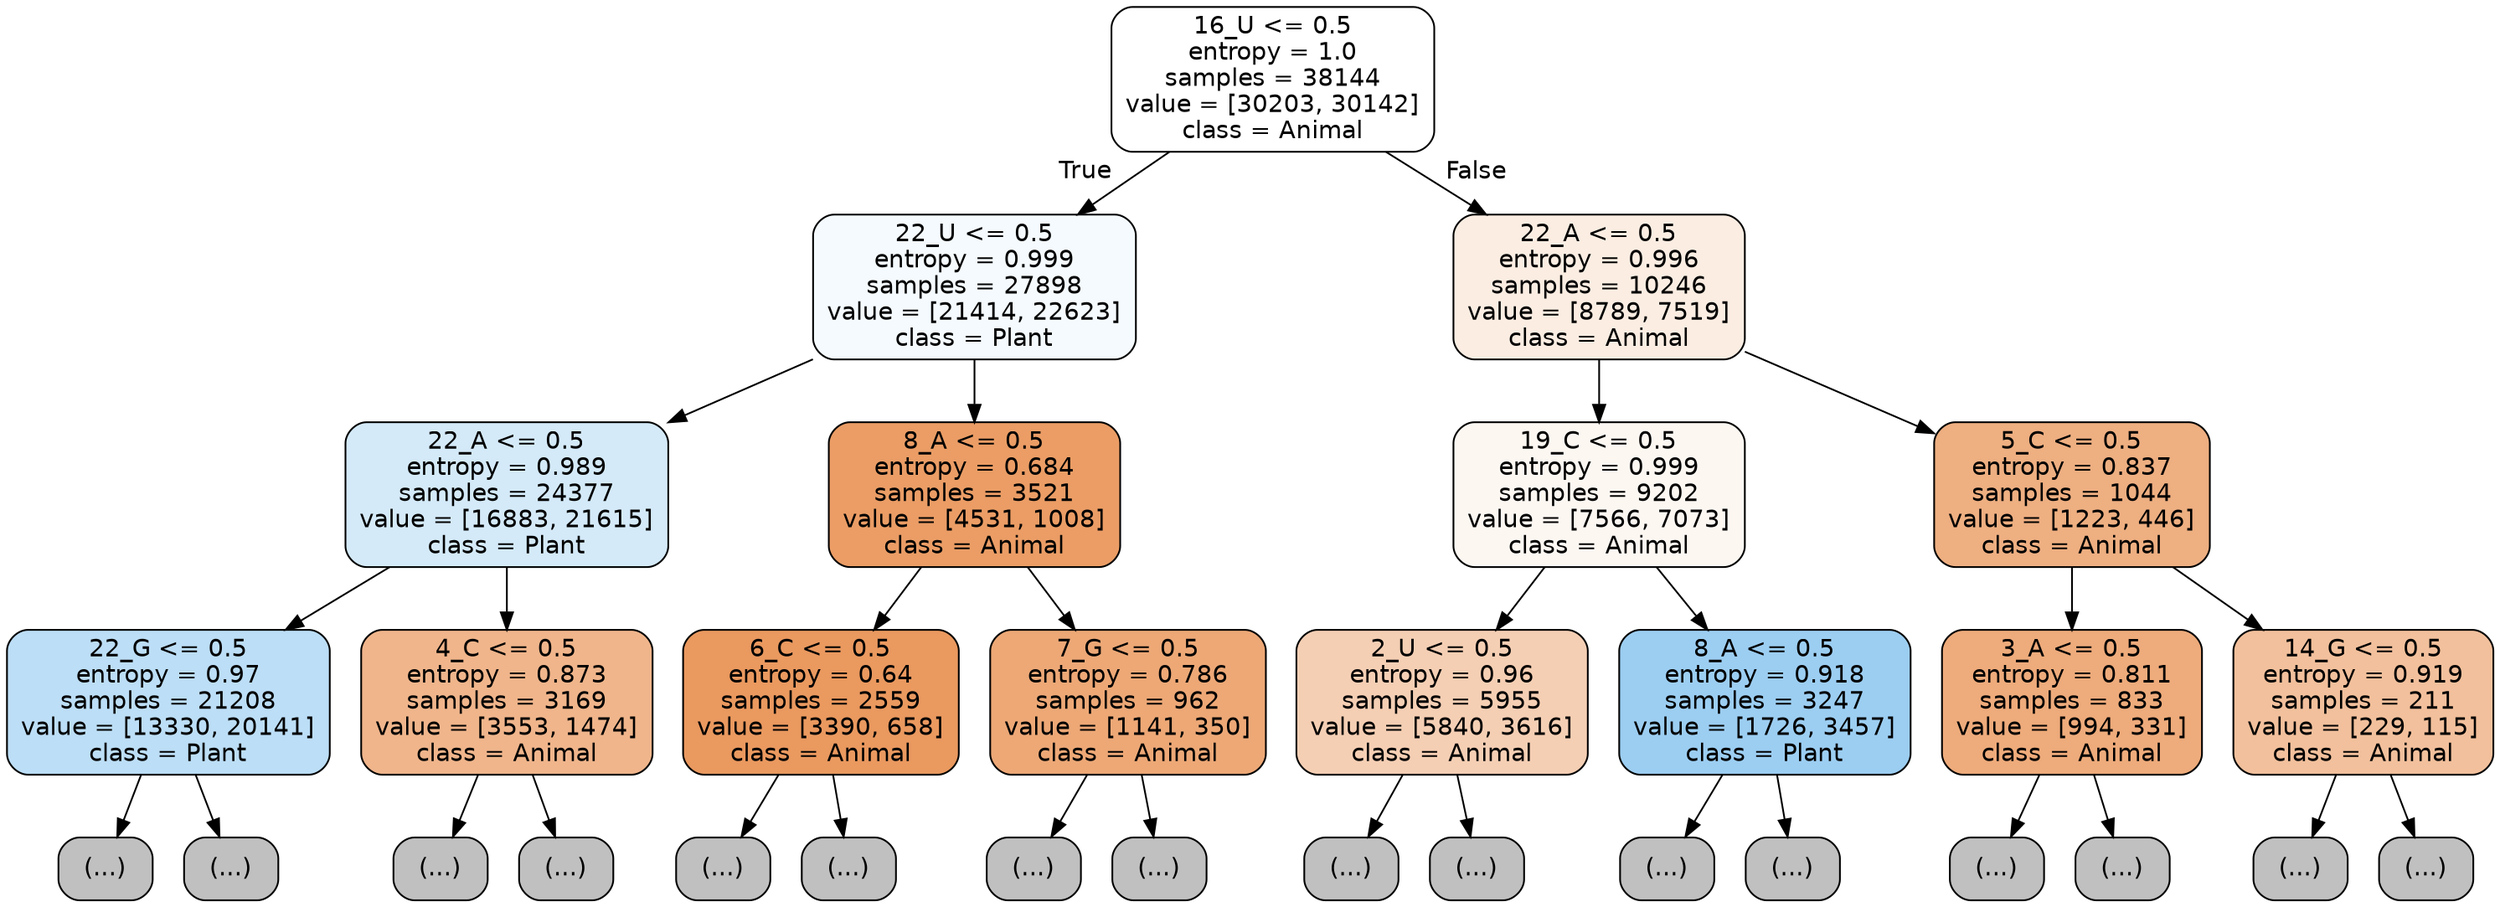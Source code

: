 digraph Tree {
node [shape=box, style="filled, rounded", color="black", fontname="helvetica"] ;
edge [fontname="helvetica"] ;
0 [label="16_U <= 0.5\nentropy = 1.0\nsamples = 38144\nvalue = [30203, 30142]\nclass = Animal", fillcolor="#ffffff"] ;
1 [label="22_U <= 0.5\nentropy = 0.999\nsamples = 27898\nvalue = [21414, 22623]\nclass = Plant", fillcolor="#f4fafe"] ;
0 -> 1 [labeldistance=2.5, labelangle=45, headlabel="True"] ;
2 [label="22_A <= 0.5\nentropy = 0.989\nsamples = 24377\nvalue = [16883, 21615]\nclass = Plant", fillcolor="#d4eaf9"] ;
1 -> 2 ;
3 [label="22_G <= 0.5\nentropy = 0.97\nsamples = 21208\nvalue = [13330, 20141]\nclass = Plant", fillcolor="#bcdef6"] ;
2 -> 3 ;
4 [label="(...)", fillcolor="#C0C0C0"] ;
3 -> 4 ;
7655 [label="(...)", fillcolor="#C0C0C0"] ;
3 -> 7655 ;
9024 [label="4_C <= 0.5\nentropy = 0.873\nsamples = 3169\nvalue = [3553, 1474]\nclass = Animal", fillcolor="#f0b58b"] ;
2 -> 9024 ;
9025 [label="(...)", fillcolor="#C0C0C0"] ;
9024 -> 9025 ;
10106 [label="(...)", fillcolor="#C0C0C0"] ;
9024 -> 10106 ;
10417 [label="8_A <= 0.5\nentropy = 0.684\nsamples = 3521\nvalue = [4531, 1008]\nclass = Animal", fillcolor="#eb9d65"] ;
1 -> 10417 ;
10418 [label="6_C <= 0.5\nentropy = 0.64\nsamples = 2559\nvalue = [3390, 658]\nclass = Animal", fillcolor="#ea995f"] ;
10417 -> 10418 ;
10419 [label="(...)", fillcolor="#C0C0C0"] ;
10418 -> 10419 ;
11204 [label="(...)", fillcolor="#C0C0C0"] ;
10418 -> 11204 ;
11389 [label="7_G <= 0.5\nentropy = 0.786\nsamples = 962\nvalue = [1141, 350]\nclass = Animal", fillcolor="#eda876"] ;
10417 -> 11389 ;
11390 [label="(...)", fillcolor="#C0C0C0"] ;
11389 -> 11390 ;
11649 [label="(...)", fillcolor="#C0C0C0"] ;
11389 -> 11649 ;
11778 [label="22_A <= 0.5\nentropy = 0.996\nsamples = 10246\nvalue = [8789, 7519]\nclass = Animal", fillcolor="#fbede2"] ;
0 -> 11778 [labeldistance=2.5, labelangle=-45, headlabel="False"] ;
11779 [label="19_C <= 0.5\nentropy = 0.999\nsamples = 9202\nvalue = [7566, 7073]\nclass = Animal", fillcolor="#fdf7f2"] ;
11778 -> 11779 ;
11780 [label="2_U <= 0.5\nentropy = 0.96\nsamples = 5955\nvalue = [5840, 3616]\nclass = Animal", fillcolor="#f5cfb4"] ;
11779 -> 11780 ;
11781 [label="(...)", fillcolor="#C0C0C0"] ;
11780 -> 11781 ;
14060 [label="(...)", fillcolor="#C0C0C0"] ;
11780 -> 14060 ;
14837 [label="8_A <= 0.5\nentropy = 0.918\nsamples = 3247\nvalue = [1726, 3457]\nclass = Plant", fillcolor="#9ccef2"] ;
11779 -> 14837 ;
14838 [label="(...)", fillcolor="#C0C0C0"] ;
14837 -> 14838 ;
15695 [label="(...)", fillcolor="#C0C0C0"] ;
14837 -> 15695 ;
15938 [label="5_C <= 0.5\nentropy = 0.837\nsamples = 1044\nvalue = [1223, 446]\nclass = Animal", fillcolor="#eeaf81"] ;
11778 -> 15938 ;
15939 [label="3_A <= 0.5\nentropy = 0.811\nsamples = 833\nvalue = [994, 331]\nclass = Animal", fillcolor="#eeab7b"] ;
15938 -> 15939 ;
15940 [label="(...)", fillcolor="#C0C0C0"] ;
15939 -> 15940 ;
16265 [label="(...)", fillcolor="#C0C0C0"] ;
15939 -> 16265 ;
16340 [label="14_G <= 0.5\nentropy = 0.919\nsamples = 211\nvalue = [229, 115]\nclass = Animal", fillcolor="#f2c09c"] ;
15938 -> 16340 ;
16341 [label="(...)", fillcolor="#C0C0C0"] ;
16340 -> 16341 ;
16438 [label="(...)", fillcolor="#C0C0C0"] ;
16340 -> 16438 ;
}